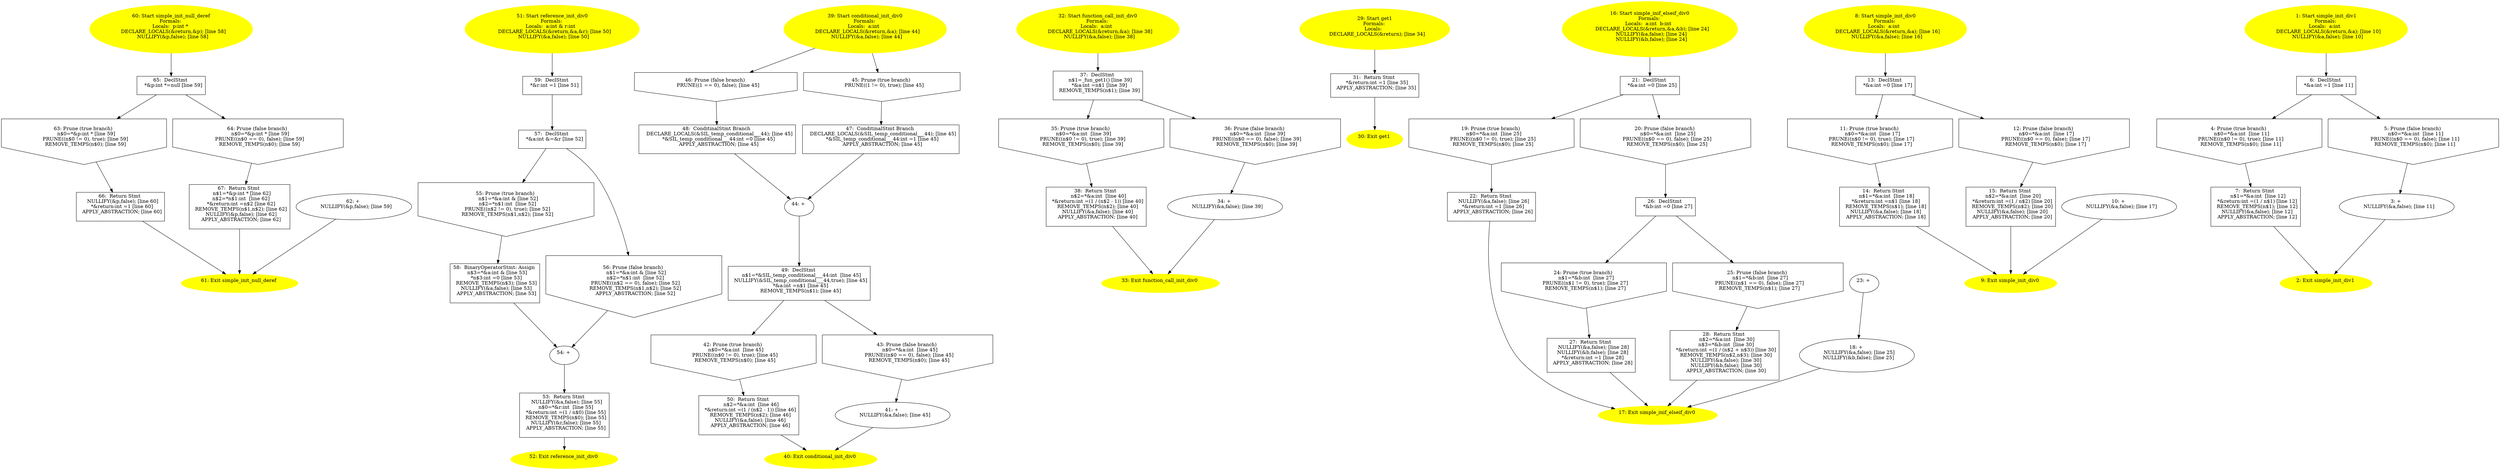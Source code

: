 digraph iCFG {
67 [label="67:  Return Stmt \n   n$1=*&p:int * [line 62]\n  n$2=*n$1:int  [line 62]\n  *&return:int =n$2 [line 62]\n  REMOVE_TEMPS(n$1,n$2); [line 62]\n  NULLIFY(&p,false); [line 62]\n  APPLY_ABSTRACTION; [line 62]\n " shape="box"]
	

	 67 -> 61 ;
66 [label="66:  Return Stmt \n   NULLIFY(&p,false); [line 60]\n  *&return:int =1 [line 60]\n  APPLY_ABSTRACTION; [line 60]\n " shape="box"]
	

	 66 -> 61 ;
65 [label="65:  DeclStmt \n   *&p:int *=null [line 59]\n " shape="box"]
	

	 65 -> 63 ;
	 65 -> 64 ;
64 [label="64: Prune (false branch) \n   n$0=*&p:int * [line 59]\n  PRUNE((n$0 == 0), false); [line 59]\n  REMOVE_TEMPS(n$0); [line 59]\n " shape="invhouse"]
	

	 64 -> 67 ;
63 [label="63: Prune (true branch) \n   n$0=*&p:int * [line 59]\n  PRUNE((n$0 != 0), true); [line 59]\n  REMOVE_TEMPS(n$0); [line 59]\n " shape="invhouse"]
	

	 63 -> 66 ;
62 [label="62: + \n   NULLIFY(&p,false); [line 59]\n " ]
	

	 62 -> 61 ;
61 [label="61: Exit simple_init_null_deref \n  " color=yellow style=filled]
	

60 [label="60: Start simple_init_null_deref\nFormals: \nLocals:  p:int * \n   DECLARE_LOCALS(&return,&p); [line 58]\n  NULLIFY(&p,false); [line 58]\n " color=yellow style=filled]
	

	 60 -> 65 ;
59 [label="59:  DeclStmt \n   *&r:int =1 [line 51]\n " shape="box"]
	

	 59 -> 57 ;
58 [label="58:  BinaryOperatorStmt: Assign \n   n$3=*&a:int & [line 53]\n  *n$3:int =0 [line 53]\n  REMOVE_TEMPS(n$3); [line 53]\n  NULLIFY(&a,false); [line 53]\n  APPLY_ABSTRACTION; [line 53]\n " shape="box"]
	

	 58 -> 54 ;
57 [label="57:  DeclStmt \n   *&a:int &=&r [line 52]\n " shape="box"]
	

	 57 -> 55 ;
	 57 -> 56 ;
56 [label="56: Prune (false branch) \n   n$1=*&a:int & [line 52]\n  n$2=*n$1:int  [line 52]\n  PRUNE((n$2 == 0), false); [line 52]\n  REMOVE_TEMPS(n$1,n$2); [line 52]\n  APPLY_ABSTRACTION; [line 52]\n " shape="invhouse"]
	

	 56 -> 54 ;
55 [label="55: Prune (true branch) \n   n$1=*&a:int & [line 52]\n  n$2=*n$1:int  [line 52]\n  PRUNE((n$2 != 0), true); [line 52]\n  REMOVE_TEMPS(n$1,n$2); [line 52]\n " shape="invhouse"]
	

	 55 -> 58 ;
54 [label="54: + \n  " ]
	

	 54 -> 53 ;
53 [label="53:  Return Stmt \n   NULLIFY(&a,false); [line 55]\n  n$0=*&r:int  [line 55]\n  *&return:int =(1 / n$0) [line 55]\n  REMOVE_TEMPS(n$0); [line 55]\n  NULLIFY(&r,false); [line 55]\n  APPLY_ABSTRACTION; [line 55]\n " shape="box"]
	

	 53 -> 52 ;
52 [label="52: Exit reference_init_div0 \n  " color=yellow style=filled]
	

51 [label="51: Start reference_init_div0\nFormals: \nLocals:  a:int & r:int  \n   DECLARE_LOCALS(&return,&a,&r); [line 50]\n  NULLIFY(&a,false); [line 50]\n " color=yellow style=filled]
	

	 51 -> 59 ;
50 [label="50:  Return Stmt \n   n$2=*&a:int  [line 46]\n  *&return:int =(1 / (n$2 - 1)) [line 46]\n  REMOVE_TEMPS(n$2); [line 46]\n  NULLIFY(&a,false); [line 46]\n  APPLY_ABSTRACTION; [line 46]\n " shape="box"]
	

	 50 -> 40 ;
49 [label="49:  DeclStmt \n   n$1=*&SIL_temp_conditional___44:int  [line 45]\n  NULLIFY(&SIL_temp_conditional___44,true); [line 45]\n  *&a:int =n$1 [line 45]\n  REMOVE_TEMPS(n$1); [line 45]\n " shape="box"]
	

	 49 -> 42 ;
	 49 -> 43 ;
48 [label="48:  ConditinalStmt Branch \n   DECLARE_LOCALS(&SIL_temp_conditional___44); [line 45]\n  *&SIL_temp_conditional___44:int =0 [line 45]\n  APPLY_ABSTRACTION; [line 45]\n " shape="box"]
	

	 48 -> 44 ;
47 [label="47:  ConditinalStmt Branch \n   DECLARE_LOCALS(&SIL_temp_conditional___44); [line 45]\n  *&SIL_temp_conditional___44:int =1 [line 45]\n  APPLY_ABSTRACTION; [line 45]\n " shape="box"]
	

	 47 -> 44 ;
46 [label="46: Prune (false branch) \n   PRUNE((1 == 0), false); [line 45]\n " shape="invhouse"]
	

	 46 -> 48 ;
45 [label="45: Prune (true branch) \n   PRUNE((1 != 0), true); [line 45]\n " shape="invhouse"]
	

	 45 -> 47 ;
44 [label="44: + \n  " ]
	

	 44 -> 49 ;
43 [label="43: Prune (false branch) \n   n$0=*&a:int  [line 45]\n  PRUNE((n$0 == 0), false); [line 45]\n  REMOVE_TEMPS(n$0); [line 45]\n " shape="invhouse"]
	

	 43 -> 41 ;
42 [label="42: Prune (true branch) \n   n$0=*&a:int  [line 45]\n  PRUNE((n$0 != 0), true); [line 45]\n  REMOVE_TEMPS(n$0); [line 45]\n " shape="invhouse"]
	

	 42 -> 50 ;
41 [label="41: + \n   NULLIFY(&a,false); [line 45]\n " ]
	

	 41 -> 40 ;
40 [label="40: Exit conditional_init_div0 \n  " color=yellow style=filled]
	

39 [label="39: Start conditional_init_div0\nFormals: \nLocals:  a:int  \n   DECLARE_LOCALS(&return,&a); [line 44]\n  NULLIFY(&a,false); [line 44]\n " color=yellow style=filled]
	

	 39 -> 45 ;
	 39 -> 46 ;
38 [label="38:  Return Stmt \n   n$2=*&a:int  [line 40]\n  *&return:int =(1 / (n$2 - 1)) [line 40]\n  REMOVE_TEMPS(n$2); [line 40]\n  NULLIFY(&a,false); [line 40]\n  APPLY_ABSTRACTION; [line 40]\n " shape="box"]
	

	 38 -> 33 ;
37 [label="37:  DeclStmt \n   n$1=_fun_get1() [line 39]\n  *&a:int =n$1 [line 39]\n  REMOVE_TEMPS(n$1); [line 39]\n " shape="box"]
	

	 37 -> 35 ;
	 37 -> 36 ;
36 [label="36: Prune (false branch) \n   n$0=*&a:int  [line 39]\n  PRUNE((n$0 == 0), false); [line 39]\n  REMOVE_TEMPS(n$0); [line 39]\n " shape="invhouse"]
	

	 36 -> 34 ;
35 [label="35: Prune (true branch) \n   n$0=*&a:int  [line 39]\n  PRUNE((n$0 != 0), true); [line 39]\n  REMOVE_TEMPS(n$0); [line 39]\n " shape="invhouse"]
	

	 35 -> 38 ;
34 [label="34: + \n   NULLIFY(&a,false); [line 39]\n " ]
	

	 34 -> 33 ;
33 [label="33: Exit function_call_init_div0 \n  " color=yellow style=filled]
	

32 [label="32: Start function_call_init_div0\nFormals: \nLocals:  a:int  \n   DECLARE_LOCALS(&return,&a); [line 38]\n  NULLIFY(&a,false); [line 38]\n " color=yellow style=filled]
	

	 32 -> 37 ;
31 [label="31:  Return Stmt \n   *&return:int =1 [line 35]\n  APPLY_ABSTRACTION; [line 35]\n " shape="box"]
	

	 31 -> 30 ;
30 [label="30: Exit get1 \n  " color=yellow style=filled]
	

29 [label="29: Start get1\nFormals: \nLocals:  \n   DECLARE_LOCALS(&return); [line 34]\n " color=yellow style=filled]
	

	 29 -> 31 ;
28 [label="28:  Return Stmt \n   n$2=*&a:int  [line 30]\n  n$3=*&b:int  [line 30]\n  *&return:int =(1 / (n$2 + n$3)) [line 30]\n  REMOVE_TEMPS(n$2,n$3); [line 30]\n  NULLIFY(&a,false); [line 30]\n  NULLIFY(&b,false); [line 30]\n  APPLY_ABSTRACTION; [line 30]\n " shape="box"]
	

	 28 -> 17 ;
27 [label="27:  Return Stmt \n   NULLIFY(&a,false); [line 28]\n  NULLIFY(&b,false); [line 28]\n  *&return:int =1 [line 28]\n  APPLY_ABSTRACTION; [line 28]\n " shape="box"]
	

	 27 -> 17 ;
26 [label="26:  DeclStmt \n   *&b:int =0 [line 27]\n " shape="box"]
	

	 26 -> 24 ;
	 26 -> 25 ;
25 [label="25: Prune (false branch) \n   n$1=*&b:int  [line 27]\n  PRUNE((n$1 == 0), false); [line 27]\n  REMOVE_TEMPS(n$1); [line 27]\n " shape="invhouse"]
	

	 25 -> 28 ;
24 [label="24: Prune (true branch) \n   n$1=*&b:int  [line 27]\n  PRUNE((n$1 != 0), true); [line 27]\n  REMOVE_TEMPS(n$1); [line 27]\n " shape="invhouse"]
	

	 24 -> 27 ;
23 [label="23: + \n  " ]
	

	 23 -> 18 ;
22 [label="22:  Return Stmt \n   NULLIFY(&a,false); [line 26]\n  *&return:int =1 [line 26]\n  APPLY_ABSTRACTION; [line 26]\n " shape="box"]
	

	 22 -> 17 ;
21 [label="21:  DeclStmt \n   *&a:int =0 [line 25]\n " shape="box"]
	

	 21 -> 19 ;
	 21 -> 20 ;
20 [label="20: Prune (false branch) \n   n$0=*&a:int  [line 25]\n  PRUNE((n$0 == 0), false); [line 25]\n  REMOVE_TEMPS(n$0); [line 25]\n " shape="invhouse"]
	

	 20 -> 26 ;
19 [label="19: Prune (true branch) \n   n$0=*&a:int  [line 25]\n  PRUNE((n$0 != 0), true); [line 25]\n  REMOVE_TEMPS(n$0); [line 25]\n " shape="invhouse"]
	

	 19 -> 22 ;
18 [label="18: + \n   NULLIFY(&a,false); [line 25]\n  NULLIFY(&b,false); [line 25]\n " ]
	

	 18 -> 17 ;
17 [label="17: Exit simple_inif_elseif_div0 \n  " color=yellow style=filled]
	

16 [label="16: Start simple_inif_elseif_div0\nFormals: \nLocals:  a:int  b:int  \n   DECLARE_LOCALS(&return,&a,&b); [line 24]\n  NULLIFY(&a,false); [line 24]\n  NULLIFY(&b,false); [line 24]\n " color=yellow style=filled]
	

	 16 -> 21 ;
15 [label="15:  Return Stmt \n   n$2=*&a:int  [line 20]\n  *&return:int =(1 / n$2) [line 20]\n  REMOVE_TEMPS(n$2); [line 20]\n  NULLIFY(&a,false); [line 20]\n  APPLY_ABSTRACTION; [line 20]\n " shape="box"]
	

	 15 -> 9 ;
14 [label="14:  Return Stmt \n   n$1=*&a:int  [line 18]\n  *&return:int =n$1 [line 18]\n  REMOVE_TEMPS(n$1); [line 18]\n  NULLIFY(&a,false); [line 18]\n  APPLY_ABSTRACTION; [line 18]\n " shape="box"]
	

	 14 -> 9 ;
13 [label="13:  DeclStmt \n   *&a:int =0 [line 17]\n " shape="box"]
	

	 13 -> 11 ;
	 13 -> 12 ;
12 [label="12: Prune (false branch) \n   n$0=*&a:int  [line 17]\n  PRUNE((n$0 == 0), false); [line 17]\n  REMOVE_TEMPS(n$0); [line 17]\n " shape="invhouse"]
	

	 12 -> 15 ;
11 [label="11: Prune (true branch) \n   n$0=*&a:int  [line 17]\n  PRUNE((n$0 != 0), true); [line 17]\n  REMOVE_TEMPS(n$0); [line 17]\n " shape="invhouse"]
	

	 11 -> 14 ;
10 [label="10: + \n   NULLIFY(&a,false); [line 17]\n " ]
	

	 10 -> 9 ;
9 [label="9: Exit simple_init_div0 \n  " color=yellow style=filled]
	

8 [label="8: Start simple_init_div0\nFormals: \nLocals:  a:int  \n   DECLARE_LOCALS(&return,&a); [line 16]\n  NULLIFY(&a,false); [line 16]\n " color=yellow style=filled]
	

	 8 -> 13 ;
7 [label="7:  Return Stmt \n   n$1=*&a:int  [line 12]\n  *&return:int =(1 / n$1) [line 12]\n  REMOVE_TEMPS(n$1); [line 12]\n  NULLIFY(&a,false); [line 12]\n  APPLY_ABSTRACTION; [line 12]\n " shape="box"]
	

	 7 -> 2 ;
6 [label="6:  DeclStmt \n   *&a:int =1 [line 11]\n " shape="box"]
	

	 6 -> 4 ;
	 6 -> 5 ;
5 [label="5: Prune (false branch) \n   n$0=*&a:int  [line 11]\n  PRUNE((n$0 == 0), false); [line 11]\n  REMOVE_TEMPS(n$0); [line 11]\n " shape="invhouse"]
	

	 5 -> 3 ;
4 [label="4: Prune (true branch) \n   n$0=*&a:int  [line 11]\n  PRUNE((n$0 != 0), true); [line 11]\n  REMOVE_TEMPS(n$0); [line 11]\n " shape="invhouse"]
	

	 4 -> 7 ;
3 [label="3: + \n   NULLIFY(&a,false); [line 11]\n " ]
	

	 3 -> 2 ;
2 [label="2: Exit simple_init_div1 \n  " color=yellow style=filled]
	

1 [label="1: Start simple_init_div1\nFormals: \nLocals:  a:int  \n   DECLARE_LOCALS(&return,&a); [line 10]\n  NULLIFY(&a,false); [line 10]\n " color=yellow style=filled]
	

	 1 -> 6 ;
}
